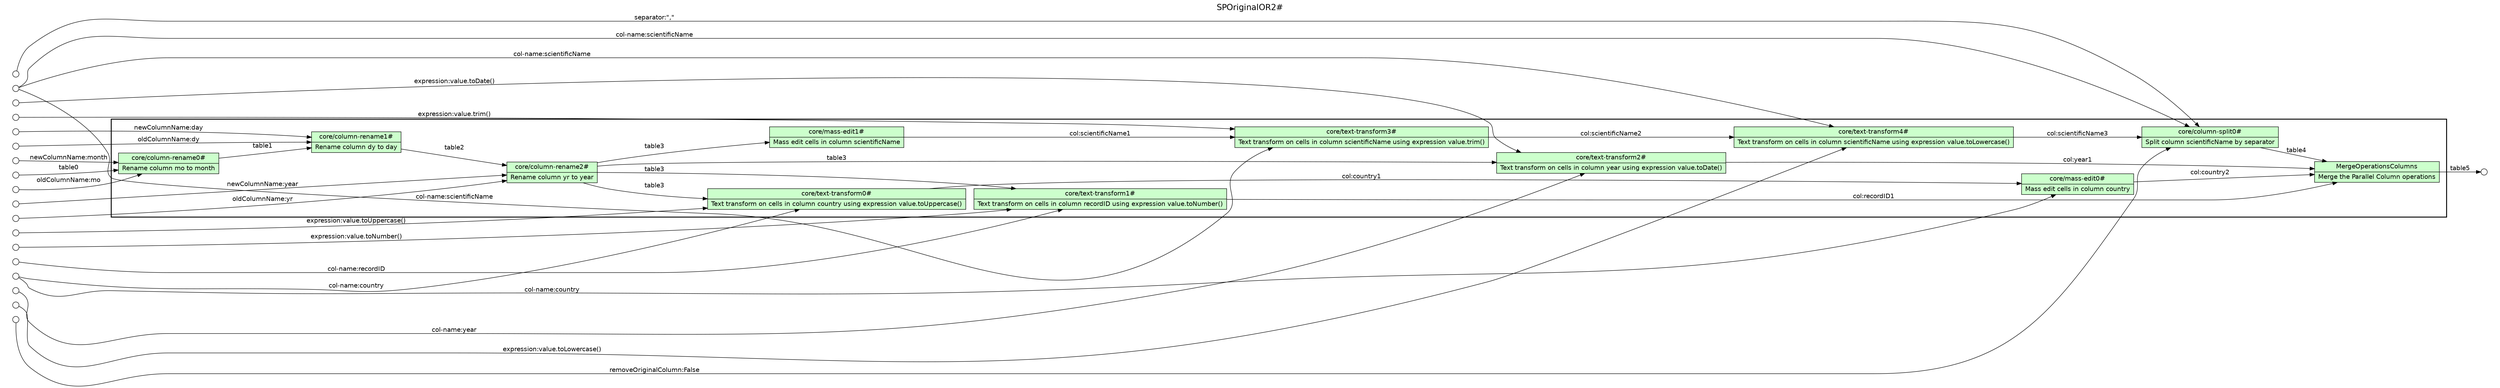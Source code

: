 digraph Workflow {
rankdir=LR
fontname=Helvetica; fontsize=18; labelloc=t
label="SPOriginalOR2#"
subgraph cluster_workflow_box_outer { label=""; color=black; penwidth=2
subgraph cluster_workflow_box_inner { label=""; penwidth=0
node[shape=box style=filled fillcolor="#CCFFCC" peripheries=1 fontname=Helvetica]
"core/column-rename0#" [shape=record rankdir=LR label="{{<f0> core/column-rename0# |<f1> Rename column mo to month}}"];
"core/column-rename1#" [shape=record rankdir=LR label="{{<f0> core/column-rename1# |<f1> Rename column dy to day}}"];
"core/column-rename2#" [shape=record rankdir=LR label="{{<f0> core/column-rename2# |<f1> Rename column yr to year}}"];
"core/text-transform0#" [shape=record rankdir=LR label="{{<f0> core/text-transform0# |<f1> Text transform on cells in column country using expression value.toUppercase()}}"];
"core/mass-edit0#" [shape=record rankdir=LR label="{{<f0> core/mass-edit0# |<f1> Mass edit cells in column country}}"];
"core/text-transform1#" [shape=record rankdir=LR label="{{<f0> core/text-transform1# |<f1> Text transform on cells in column recordID using expression value.toNumber()}}"];
"core/text-transform2#" [shape=record rankdir=LR label="{{<f0> core/text-transform2# |<f1> Text transform on cells in column year using expression value.toDate()}}"];
"core/mass-edit1#" [shape=record rankdir=LR label="{{<f0> core/mass-edit1# |<f1> Mass edit cells in column scientificName}}"];
"core/text-transform3#" [shape=record rankdir=LR label="{{<f0> core/text-transform3# |<f1> Text transform on cells in column scientificName using expression value.trim()}}"];
"core/text-transform4#" [shape=record rankdir=LR label="{{<f0> core/text-transform4# |<f1> Text transform on cells in column scientificName using expression value.toLowercase()}}"];
"core/column-split0#" [shape=record rankdir=LR label="{{<f0> core/column-split0# |<f1> Split column scientificName by separator}}"];
MergeOperationsColumns [shape=record rankdir=LR label="{{<f0> MergeOperationsColumns |<f1> Merge the Parallel Column operations}}"];
edge[fontname=Helvetica]
"core/column-rename0#" -> "core/column-rename1#" [label=table1]
"core/column-rename1#" -> "core/column-rename2#" [label=table2]
"core/column-rename2#" -> "core/text-transform0#" [label=table3]
"core/column-rename2#" -> "core/text-transform1#" [label=table3]
"core/column-rename2#" -> "core/text-transform2#" [label=table3]
"core/column-rename2#" -> "core/mass-edit1#" [label=table3]
"core/text-transform0#" -> "core/mass-edit0#" [label="col:country1"]
"core/mass-edit1#" -> "core/text-transform3#" [label="col:scientificName1"]
"core/text-transform3#" -> "core/text-transform4#" [label="col:scientificName2"]
"core/text-transform4#" -> "core/column-split0#" [label="col:scientificName3"]
"core/mass-edit0#" -> MergeOperationsColumns [label="col:country2"]
"core/text-transform1#" -> MergeOperationsColumns [label="col:recordID1"]
"core/text-transform2#" -> MergeOperationsColumns [label="col:year1"]
"core/column-split0#" -> MergeOperationsColumns [label=table4]
}}
subgraph cluster_input_ports_group_outer { label=""; penwidth=0
subgraph cluster_input_ports_group_inner { label=""; penwidth=0
node[shape=circle style=filled fillcolor="#FFFFFF" peripheries=1 fontname=Helvetica width=0.2]
"col-name:country_input_port" [label=""]
"oldColumnName:dy_input_port" [label=""]
"separator:\",\"_input_port" [label=""]
"newColumnName:day_input_port" [label=""]
"col-name:scientificName_input_port" [label=""]
"oldColumnName:mo_input_port" [label=""]
"col-name:recordID_input_port" [label=""]
"expression:value.toLowercase()_input_port" [label=""]
"expression:value.toDate()_input_port" [label=""]
"expression:value.toUppercase()_input_port" [label=""]
"expression:value.toNumber()_input_port" [label=""]
"removeOriginalColumn:False_input_port" [label=""]
"col-name:year_input_port" [label=""]
"newColumnName:month_input_port" [label=""]
"oldColumnName:yr_input_port" [label=""]
"newColumnName:year_input_port" [label=""]
"expression:value.trim()_input_port" [label=""]
table0_input_port [label=""]
}}
subgraph cluster_output_ports_group_outer { label=""; penwidth=0
subgraph cluster_output_ports_group_inner { label=""; penwidth=0
node[shape=circle style=filled fillcolor="#FFFFFF" peripheries=1 fontname=Helvetica width=0.2]
table5_output_port [label=""]
}}
edge[fontname=Helvetica]
"oldColumnName:mo_input_port" -> "core/column-rename0#" [label="oldColumnName:mo"]
"newColumnName:month_input_port" -> "core/column-rename0#" [label="newColumnName:month"]
table0_input_port -> "core/column-rename0#" [label=table0]
"oldColumnName:dy_input_port" -> "core/column-rename1#" [label="oldColumnName:dy"]
"newColumnName:day_input_port" -> "core/column-rename1#" [label="newColumnName:day"]
"oldColumnName:yr_input_port" -> "core/column-rename2#" [label="oldColumnName:yr"]
"newColumnName:year_input_port" -> "core/column-rename2#" [label="newColumnName:year"]
"col-name:country_input_port" -> "core/text-transform0#" [label="col-name:country"]
"col-name:country_input_port" -> "core/mass-edit0#" [label="col-name:country"]
"expression:value.toUppercase()_input_port" -> "core/text-transform0#" [label="expression:value.toUppercase()"]
"col-name:recordID_input_port" -> "core/text-transform1#" [label="col-name:recordID"]
"expression:value.toNumber()_input_port" -> "core/text-transform1#" [label="expression:value.toNumber()"]
"col-name:year_input_port" -> "core/text-transform2#" [label="col-name:year"]
"expression:value.toDate()_input_port" -> "core/text-transform2#" [label="expression:value.toDate()"]
"col-name:scientificName_input_port" -> "core/text-transform3#" [label="col-name:scientificName"]
"col-name:scientificName_input_port" -> "core/text-transform4#" [label="col-name:scientificName"]
"col-name:scientificName_input_port" -> "core/column-split0#" [label="col-name:scientificName"]
"expression:value.trim()_input_port" -> "core/text-transform3#" [label="expression:value.trim()"]
"expression:value.toLowercase()_input_port" -> "core/text-transform4#" [label="expression:value.toLowercase()"]
"separator:\",\"_input_port" -> "core/column-split0#" [label="separator:\",\""]
"removeOriginalColumn:False_input_port" -> "core/column-split0#" [label="removeOriginalColumn:False"]
edge[fontname=Helvetica]
MergeOperationsColumns -> table5_output_port [label=table5]
}
